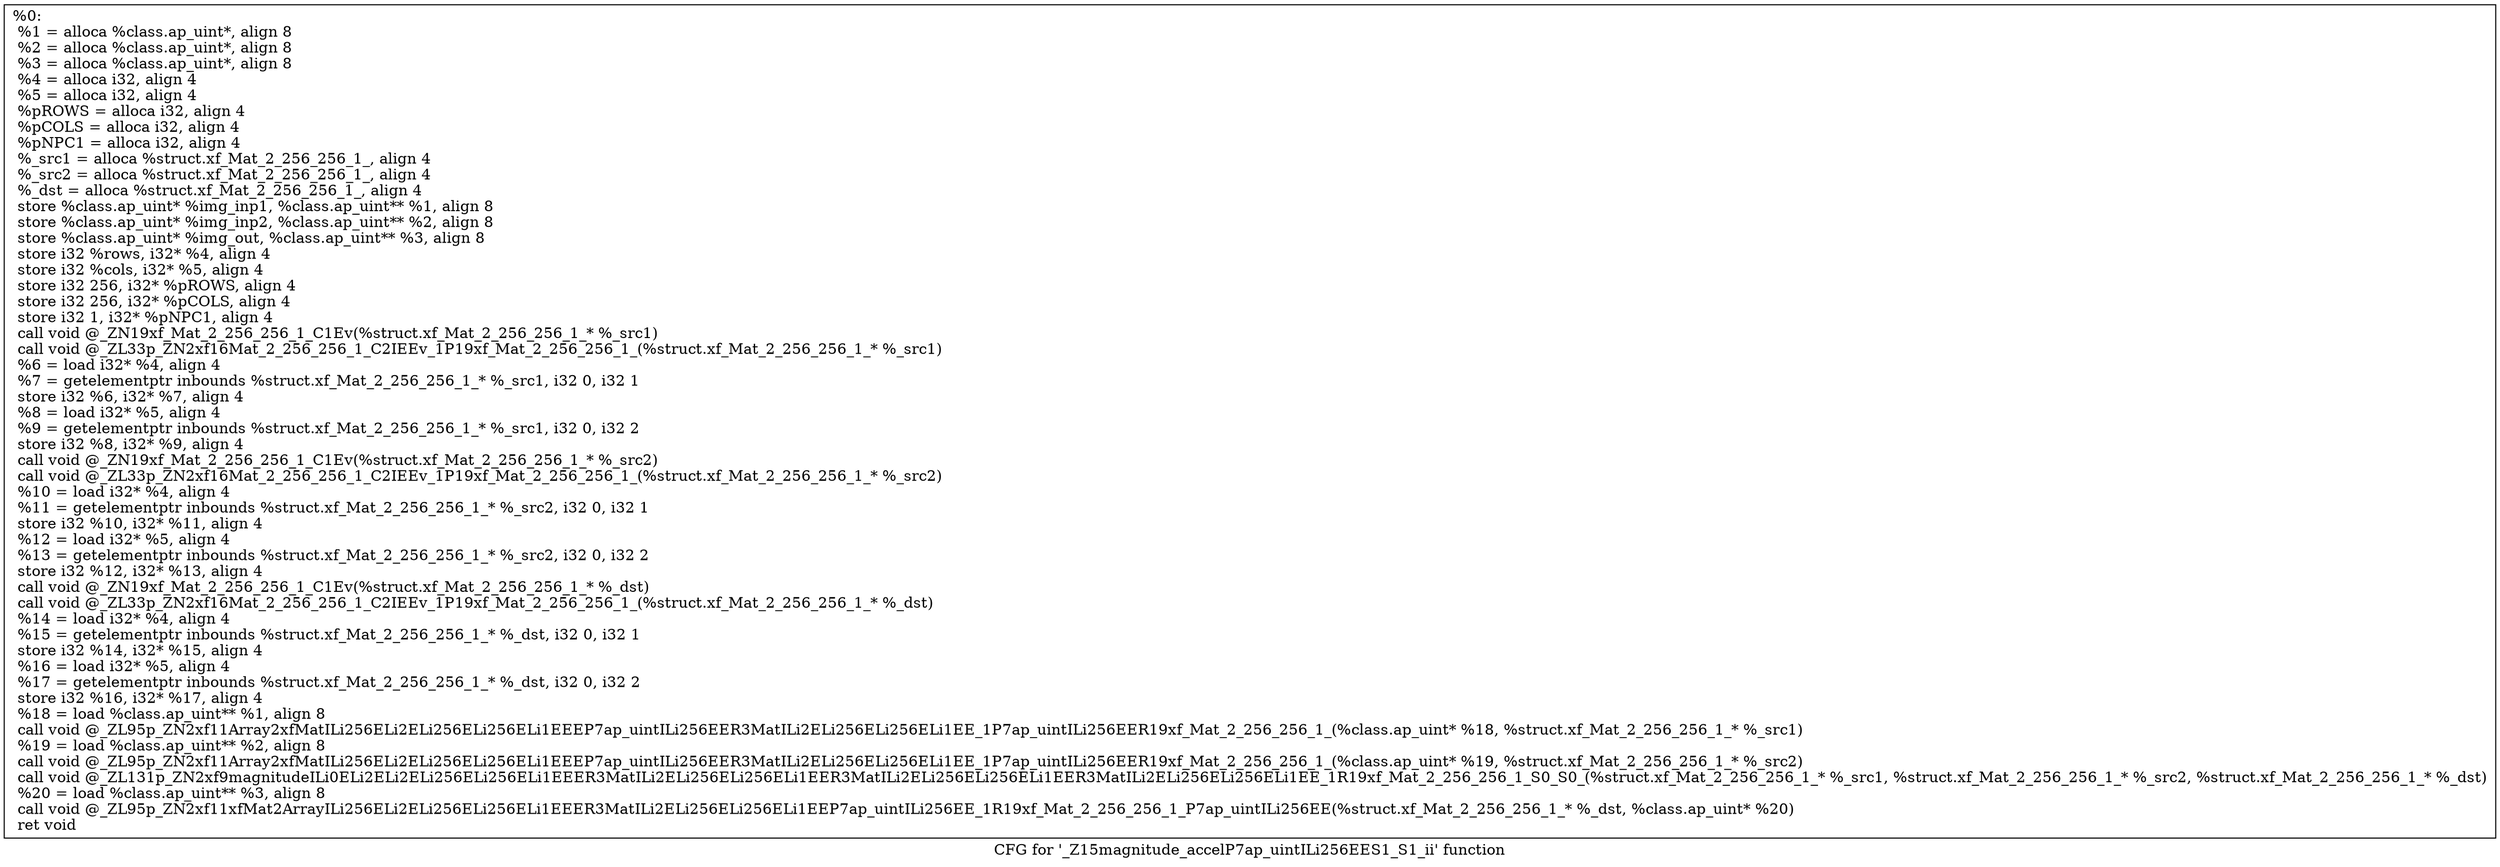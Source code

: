 digraph "CFG for '_Z15magnitude_accelP7ap_uintILi256EES1_S1_ii' function" {
	label="CFG for '_Z15magnitude_accelP7ap_uintILi256EES1_S1_ii' function";

	Node0x2cf35f0 [shape=record,label="{%0:\l  %1 = alloca %class.ap_uint*, align 8\l  %2 = alloca %class.ap_uint*, align 8\l  %3 = alloca %class.ap_uint*, align 8\l  %4 = alloca i32, align 4\l  %5 = alloca i32, align 4\l  %pROWS = alloca i32, align 4\l  %pCOLS = alloca i32, align 4\l  %pNPC1 = alloca i32, align 4\l  %_src1 = alloca %struct.xf_Mat_2_256_256_1_, align 4\l  %_src2 = alloca %struct.xf_Mat_2_256_256_1_, align 4\l  %_dst = alloca %struct.xf_Mat_2_256_256_1_, align 4\l  store %class.ap_uint* %img_inp1, %class.ap_uint** %1, align 8\l  store %class.ap_uint* %img_inp2, %class.ap_uint** %2, align 8\l  store %class.ap_uint* %img_out, %class.ap_uint** %3, align 8\l  store i32 %rows, i32* %4, align 4\l  store i32 %cols, i32* %5, align 4\l  store i32 256, i32* %pROWS, align 4\l  store i32 256, i32* %pCOLS, align 4\l  store i32 1, i32* %pNPC1, align 4\l  call void @_ZN19xf_Mat_2_256_256_1_C1Ev(%struct.xf_Mat_2_256_256_1_* %_src1)\l  call void @_ZL33p_ZN2xf16Mat_2_256_256_1_C2IEEv_1P19xf_Mat_2_256_256_1_(%struct.xf_Mat_2_256_256_1_* %_src1)\l  %6 = load i32* %4, align 4\l  %7 = getelementptr inbounds %struct.xf_Mat_2_256_256_1_* %_src1, i32 0, i32 1\l  store i32 %6, i32* %7, align 4\l  %8 = load i32* %5, align 4\l  %9 = getelementptr inbounds %struct.xf_Mat_2_256_256_1_* %_src1, i32 0, i32 2\l  store i32 %8, i32* %9, align 4\l  call void @_ZN19xf_Mat_2_256_256_1_C1Ev(%struct.xf_Mat_2_256_256_1_* %_src2)\l  call void @_ZL33p_ZN2xf16Mat_2_256_256_1_C2IEEv_1P19xf_Mat_2_256_256_1_(%struct.xf_Mat_2_256_256_1_* %_src2)\l  %10 = load i32* %4, align 4\l  %11 = getelementptr inbounds %struct.xf_Mat_2_256_256_1_* %_src2, i32 0, i32 1\l  store i32 %10, i32* %11, align 4\l  %12 = load i32* %5, align 4\l  %13 = getelementptr inbounds %struct.xf_Mat_2_256_256_1_* %_src2, i32 0, i32 2\l  store i32 %12, i32* %13, align 4\l  call void @_ZN19xf_Mat_2_256_256_1_C1Ev(%struct.xf_Mat_2_256_256_1_* %_dst)\l  call void @_ZL33p_ZN2xf16Mat_2_256_256_1_C2IEEv_1P19xf_Mat_2_256_256_1_(%struct.xf_Mat_2_256_256_1_* %_dst)\l  %14 = load i32* %4, align 4\l  %15 = getelementptr inbounds %struct.xf_Mat_2_256_256_1_* %_dst, i32 0, i32 1\l  store i32 %14, i32* %15, align 4\l  %16 = load i32* %5, align 4\l  %17 = getelementptr inbounds %struct.xf_Mat_2_256_256_1_* %_dst, i32 0, i32 2\l  store i32 %16, i32* %17, align 4\l  %18 = load %class.ap_uint** %1, align 8\l  call void @_ZL95p_ZN2xf11Array2xfMatILi256ELi2ELi256ELi256ELi1EEEP7ap_uintILi256EER3MatILi2ELi256ELi256ELi1EE_1P7ap_uintILi256EER19xf_Mat_2_256_256_1_(%class.ap_uint* %18, %struct.xf_Mat_2_256_256_1_* %_src1)\l  %19 = load %class.ap_uint** %2, align 8\l  call void @_ZL95p_ZN2xf11Array2xfMatILi256ELi2ELi256ELi256ELi1EEEP7ap_uintILi256EER3MatILi2ELi256ELi256ELi1EE_1P7ap_uintILi256EER19xf_Mat_2_256_256_1_(%class.ap_uint* %19, %struct.xf_Mat_2_256_256_1_* %_src2)\l  call void @_ZL131p_ZN2xf9magnitudeILi0ELi2ELi2ELi256ELi256ELi1EEER3MatILi2ELi256ELi256ELi1EER3MatILi2ELi256ELi256ELi1EER3MatILi2ELi256ELi256ELi1EE_1R19xf_Mat_2_256_256_1_S0_S0_(%struct.xf_Mat_2_256_256_1_* %_src1, %struct.xf_Mat_2_256_256_1_* %_src2, %struct.xf_Mat_2_256_256_1_* %_dst)\l  %20 = load %class.ap_uint** %3, align 8\l  call void @_ZL95p_ZN2xf11xfMat2ArrayILi256ELi2ELi256ELi256ELi1EEER3MatILi2ELi256ELi256ELi1EEP7ap_uintILi256EE_1R19xf_Mat_2_256_256_1_P7ap_uintILi256EE(%struct.xf_Mat_2_256_256_1_* %_dst, %class.ap_uint* %20)\l  ret void\l}"];
}
